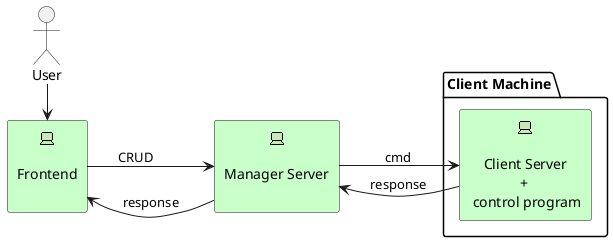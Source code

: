 @startuml

left to right direction
' Horizontal lines: -->, <--, <-->
' Vertical lines: ->, <-, <->

Actor "User" as User
archimate #Technology "\nFrontend\n" as Frontend <<technology-device>>
archimate #Technology "\nManager Server\n" as managerServer <<technology-device>>

package "Client Machine"{
    archimate #Technology "\n    Client Server \n              + \n control program" as clientServer <<technology-device>>
}


User -> Frontend
Frontend -> managerServer : "CRUD         "
Frontend <-- managerServer : "\nresponse"

managerServer --> clientServer : "cmd"
clientServer  --> managerServer : "response"


@enduml
